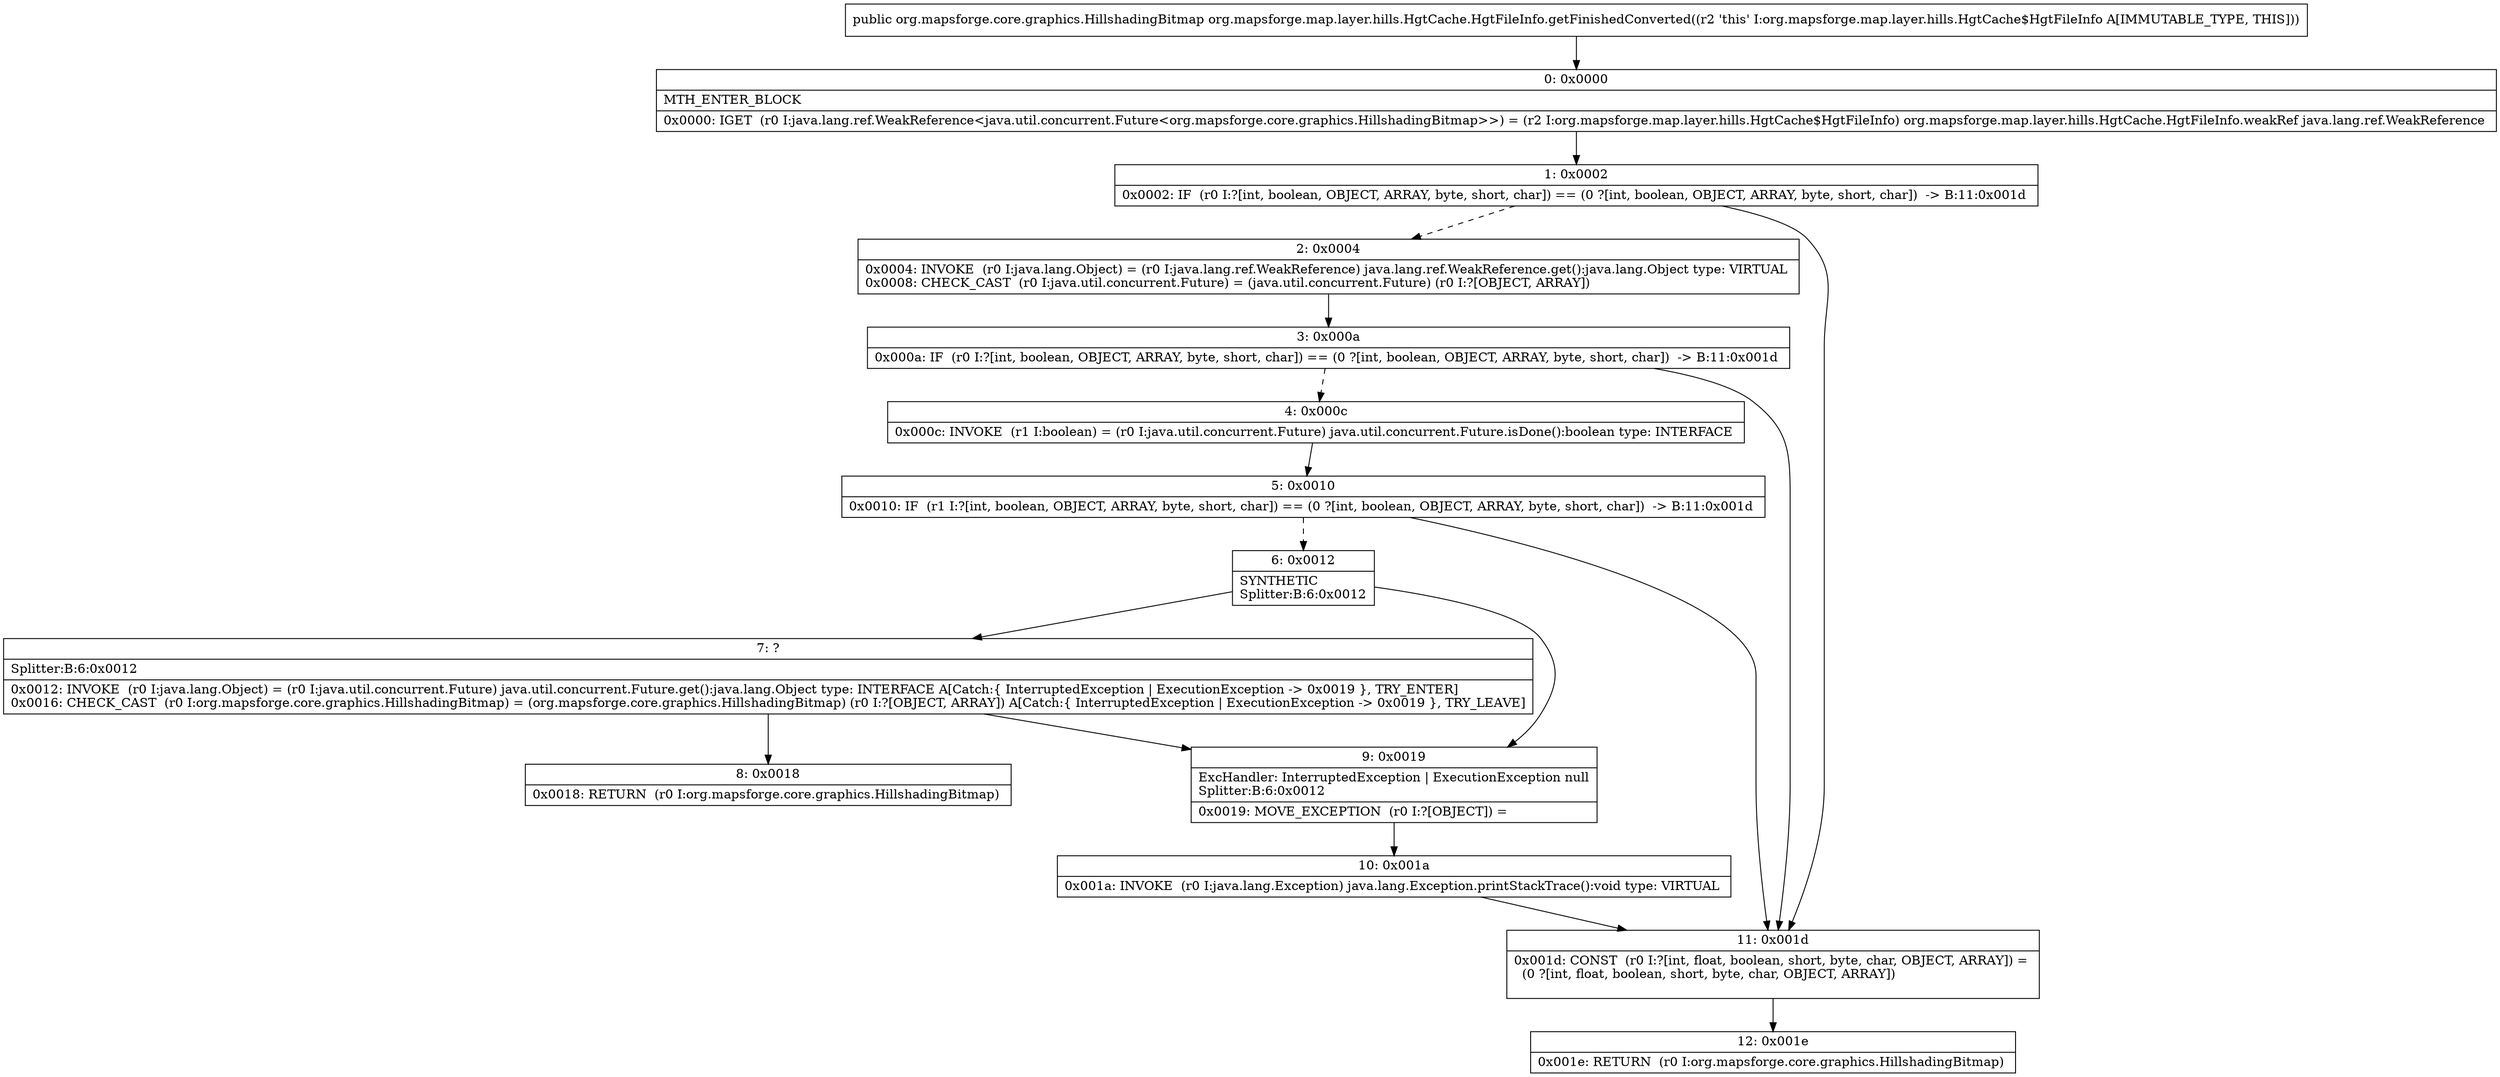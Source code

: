 digraph "CFG fororg.mapsforge.map.layer.hills.HgtCache.HgtFileInfo.getFinishedConverted()Lorg\/mapsforge\/core\/graphics\/HillshadingBitmap;" {
Node_0 [shape=record,label="{0\:\ 0x0000|MTH_ENTER_BLOCK\l|0x0000: IGET  (r0 I:java.lang.ref.WeakReference\<java.util.concurrent.Future\<org.mapsforge.core.graphics.HillshadingBitmap\>\>) = (r2 I:org.mapsforge.map.layer.hills.HgtCache$HgtFileInfo) org.mapsforge.map.layer.hills.HgtCache.HgtFileInfo.weakRef java.lang.ref.WeakReference \l}"];
Node_1 [shape=record,label="{1\:\ 0x0002|0x0002: IF  (r0 I:?[int, boolean, OBJECT, ARRAY, byte, short, char]) == (0 ?[int, boolean, OBJECT, ARRAY, byte, short, char])  \-\> B:11:0x001d \l}"];
Node_2 [shape=record,label="{2\:\ 0x0004|0x0004: INVOKE  (r0 I:java.lang.Object) = (r0 I:java.lang.ref.WeakReference) java.lang.ref.WeakReference.get():java.lang.Object type: VIRTUAL \l0x0008: CHECK_CAST  (r0 I:java.util.concurrent.Future) = (java.util.concurrent.Future) (r0 I:?[OBJECT, ARRAY]) \l}"];
Node_3 [shape=record,label="{3\:\ 0x000a|0x000a: IF  (r0 I:?[int, boolean, OBJECT, ARRAY, byte, short, char]) == (0 ?[int, boolean, OBJECT, ARRAY, byte, short, char])  \-\> B:11:0x001d \l}"];
Node_4 [shape=record,label="{4\:\ 0x000c|0x000c: INVOKE  (r1 I:boolean) = (r0 I:java.util.concurrent.Future) java.util.concurrent.Future.isDone():boolean type: INTERFACE \l}"];
Node_5 [shape=record,label="{5\:\ 0x0010|0x0010: IF  (r1 I:?[int, boolean, OBJECT, ARRAY, byte, short, char]) == (0 ?[int, boolean, OBJECT, ARRAY, byte, short, char])  \-\> B:11:0x001d \l}"];
Node_6 [shape=record,label="{6\:\ 0x0012|SYNTHETIC\lSplitter:B:6:0x0012\l}"];
Node_7 [shape=record,label="{7\:\ ?|Splitter:B:6:0x0012\l|0x0012: INVOKE  (r0 I:java.lang.Object) = (r0 I:java.util.concurrent.Future) java.util.concurrent.Future.get():java.lang.Object type: INTERFACE A[Catch:\{ InterruptedException \| ExecutionException \-\> 0x0019 \}, TRY_ENTER]\l0x0016: CHECK_CAST  (r0 I:org.mapsforge.core.graphics.HillshadingBitmap) = (org.mapsforge.core.graphics.HillshadingBitmap) (r0 I:?[OBJECT, ARRAY]) A[Catch:\{ InterruptedException \| ExecutionException \-\> 0x0019 \}, TRY_LEAVE]\l}"];
Node_8 [shape=record,label="{8\:\ 0x0018|0x0018: RETURN  (r0 I:org.mapsforge.core.graphics.HillshadingBitmap) \l}"];
Node_9 [shape=record,label="{9\:\ 0x0019|ExcHandler: InterruptedException \| ExecutionException null\lSplitter:B:6:0x0012\l|0x0019: MOVE_EXCEPTION  (r0 I:?[OBJECT]) =  \l}"];
Node_10 [shape=record,label="{10\:\ 0x001a|0x001a: INVOKE  (r0 I:java.lang.Exception) java.lang.Exception.printStackTrace():void type: VIRTUAL \l}"];
Node_11 [shape=record,label="{11\:\ 0x001d|0x001d: CONST  (r0 I:?[int, float, boolean, short, byte, char, OBJECT, ARRAY]) = \l  (0 ?[int, float, boolean, short, byte, char, OBJECT, ARRAY])\l \l}"];
Node_12 [shape=record,label="{12\:\ 0x001e|0x001e: RETURN  (r0 I:org.mapsforge.core.graphics.HillshadingBitmap) \l}"];
MethodNode[shape=record,label="{public org.mapsforge.core.graphics.HillshadingBitmap org.mapsforge.map.layer.hills.HgtCache.HgtFileInfo.getFinishedConverted((r2 'this' I:org.mapsforge.map.layer.hills.HgtCache$HgtFileInfo A[IMMUTABLE_TYPE, THIS])) }"];
MethodNode -> Node_0;
Node_0 -> Node_1;
Node_1 -> Node_2[style=dashed];
Node_1 -> Node_11;
Node_2 -> Node_3;
Node_3 -> Node_4[style=dashed];
Node_3 -> Node_11;
Node_4 -> Node_5;
Node_5 -> Node_6[style=dashed];
Node_5 -> Node_11;
Node_6 -> Node_7;
Node_6 -> Node_9;
Node_7 -> Node_8;
Node_7 -> Node_9;
Node_9 -> Node_10;
Node_10 -> Node_11;
Node_11 -> Node_12;
}

